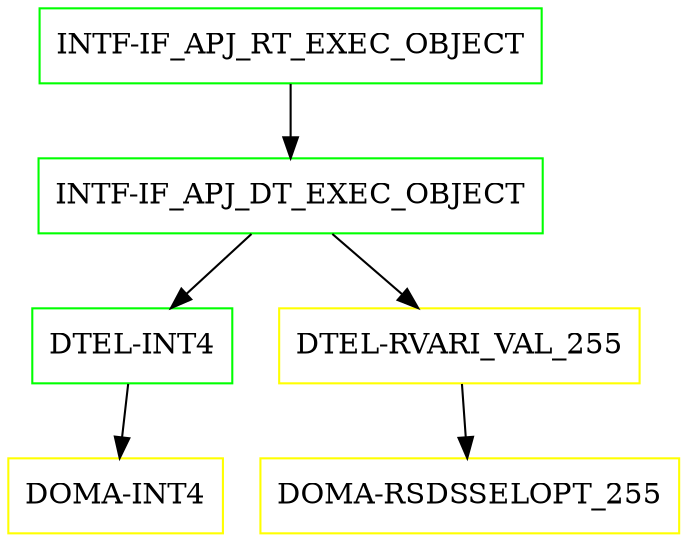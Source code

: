 digraph G {
  "INTF-IF_APJ_RT_EXEC_OBJECT" [shape=box,color=green];
  "INTF-IF_APJ_DT_EXEC_OBJECT" [shape=box,color=green,URL="./INTF_IF_APJ_DT_EXEC_OBJECT.html"];
  "DTEL-INT4" [shape=box,color=green,URL="./DTEL_INT4.html"];
  "DOMA-INT4" [shape=box,color=yellow,URL="./DOMA_INT4.html"];
  "DTEL-RVARI_VAL_255" [shape=box,color=yellow,URL="./DTEL_RVARI_VAL_255.html"];
  "DOMA-RSDSSELOPT_255" [shape=box,color=yellow,URL="./DOMA_RSDSSELOPT_255.html"];
  "INTF-IF_APJ_RT_EXEC_OBJECT" -> "INTF-IF_APJ_DT_EXEC_OBJECT";
  "INTF-IF_APJ_DT_EXEC_OBJECT" -> "DTEL-RVARI_VAL_255";
  "INTF-IF_APJ_DT_EXEC_OBJECT" -> "DTEL-INT4";
  "DTEL-INT4" -> "DOMA-INT4";
  "DTEL-RVARI_VAL_255" -> "DOMA-RSDSSELOPT_255";
}
